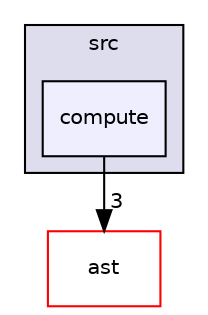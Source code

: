digraph "src/compute" {
  compound=true
  node [ fontsize="10", fontname="Helvetica"];
  edge [ labelfontsize="10", labelfontname="Helvetica"];
  subgraph clusterdir_68267d1309a1af8e8297ef4c3efbcdba {
    graph [ bgcolor="#ddddee", pencolor="black", label="src" fontname="Helvetica", fontsize="10", URL="dir_68267d1309a1af8e8297ef4c3efbcdba.html"]
  dir_e10d8d1736f2f8a793a6d4fd13649885 [shape=box, label="compute", style="filled", fillcolor="#eeeeff", pencolor="black", URL="dir_e10d8d1736f2f8a793a6d4fd13649885.html"];
  }
  dir_203e5988f1ed315d29383d699972de6f [shape=box label="ast" fillcolor="white" style="filled" color="red" URL="dir_203e5988f1ed315d29383d699972de6f.html"];
  dir_e10d8d1736f2f8a793a6d4fd13649885->dir_203e5988f1ed315d29383d699972de6f [headlabel="3", labeldistance=1.5 headhref="dir_000004_000001.html"];
}
